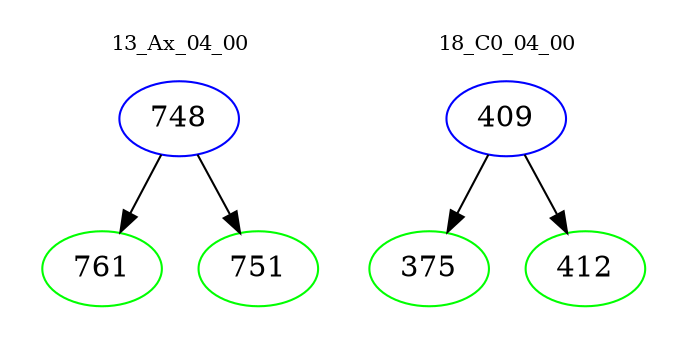 digraph{
subgraph cluster_0 {
color = white
label = "13_Ax_04_00";
fontsize=10;
T0_748 [label="748", color="blue"]
T0_748 -> T0_761 [color="black"]
T0_761 [label="761", color="green"]
T0_748 -> T0_751 [color="black"]
T0_751 [label="751", color="green"]
}
subgraph cluster_1 {
color = white
label = "18_C0_04_00";
fontsize=10;
T1_409 [label="409", color="blue"]
T1_409 -> T1_375 [color="black"]
T1_375 [label="375", color="green"]
T1_409 -> T1_412 [color="black"]
T1_412 [label="412", color="green"]
}
}
